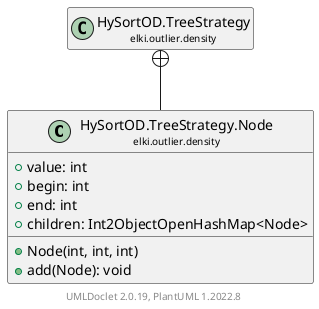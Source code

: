 @startuml
    remove .*\.(Instance|Par|Parameterizer|Factory)$
    set namespaceSeparator none
    hide empty fields
    hide empty methods

    class "<size:14>HySortOD.TreeStrategy.Node\n<size:10>elki.outlier.density" as elki.outlier.density.HySortOD.TreeStrategy.Node [[HySortOD.TreeStrategy.Node.html]] {
        +value: int
        +begin: int
        +end: int
        +children: Int2ObjectOpenHashMap<Node>
        +Node(int, int, int)
        +add(Node): void
    }

    class "<size:14>HySortOD.TreeStrategy\n<size:10>elki.outlier.density" as elki.outlier.density.HySortOD.TreeStrategy [[HySortOD.TreeStrategy.html]]

    elki.outlier.density.HySortOD.TreeStrategy +-- elki.outlier.density.HySortOD.TreeStrategy.Node

    center footer UMLDoclet 2.0.19, PlantUML 1.2022.8
@enduml
